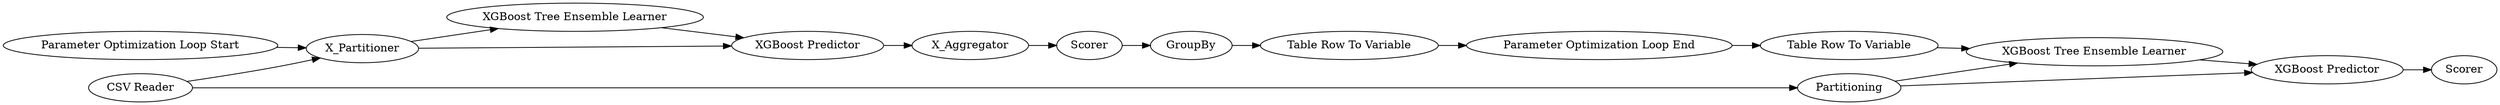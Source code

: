 digraph {
	15 -> 19
	13 -> 15
	20 -> 21
	24 -> 26
	19 -> 2
	23 -> 24
	21 -> 14
	14 -> 22
	1 -> 15
	18 -> 20
	15 -> 2
	17 -> 18
	25 -> 23
	2 -> 17
	25 -> 24
	1 -> 25
	22 -> 23
	24 [label="XGBoost Predictor"]
	13 [label="Parameter Optimization Loop Start"]
	20 [label=GroupBy]
	1 [label="CSV Reader"]
	22 [label="Table Row To Variable"]
	23 [label="XGBoost Tree Ensemble Learner"]
	18 [label=Scorer]
	21 [label="Table Row To Variable"]
	26 [label=Scorer]
	15 [label=X_Partitioner]
	25 [label=Partitioning]
	14 [label="Parameter Optimization Loop End"]
	17 [label=X_Aggregator]
	2 [label="XGBoost Predictor"]
	19 [label="XGBoost Tree Ensemble Learner"]
	rankdir=LR
}
